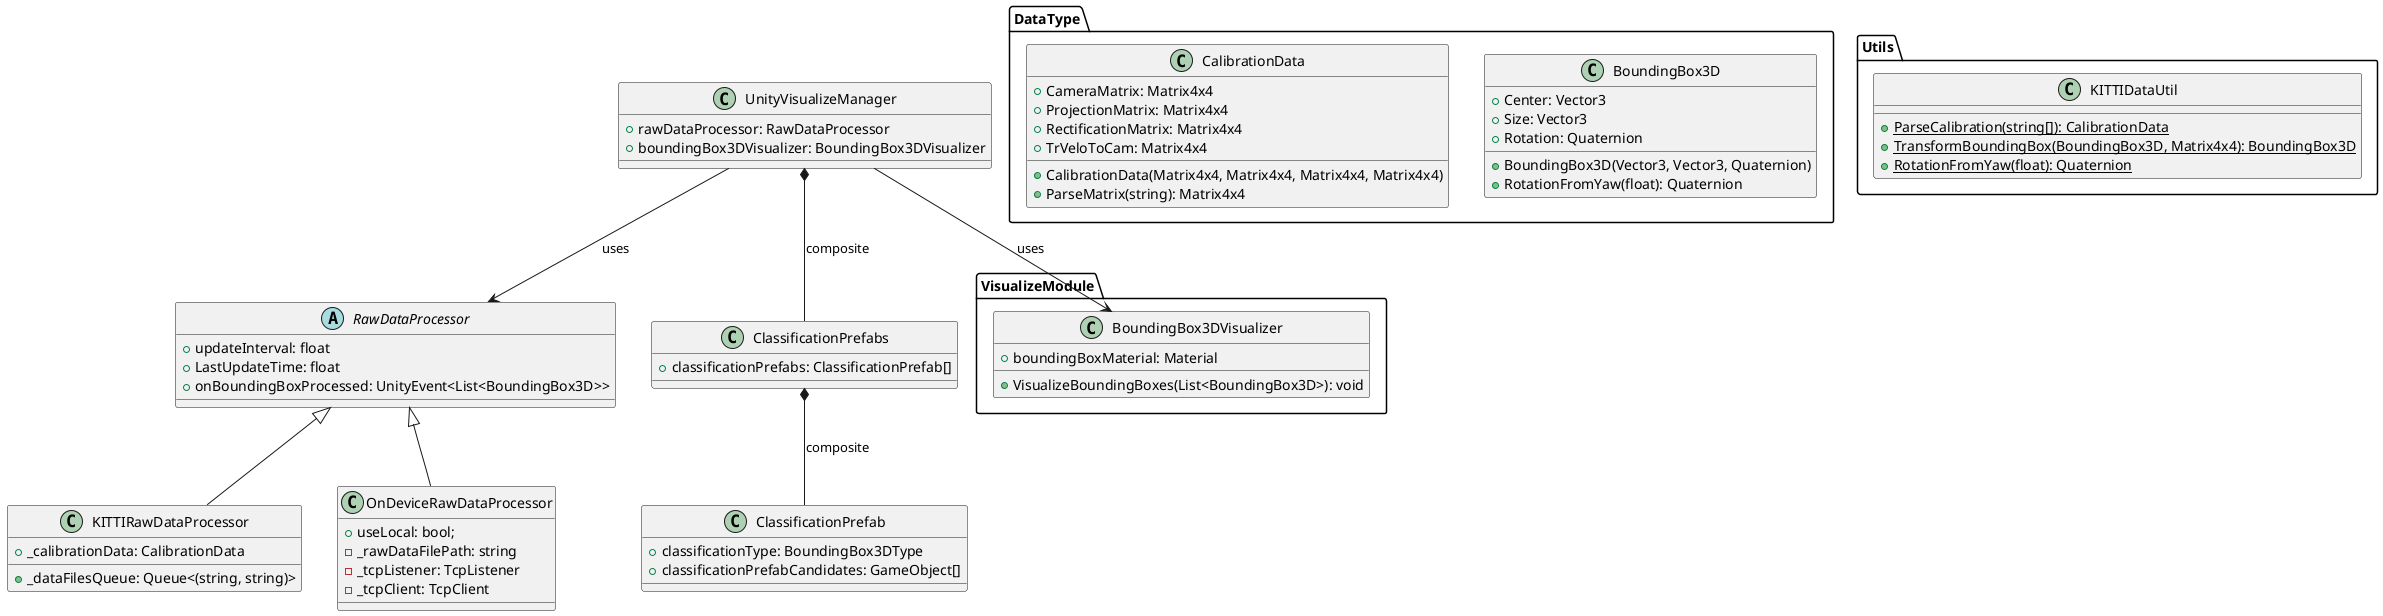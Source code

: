 ﻿@startuml
!define RECTANGLE class

RECTANGLE DataType.BoundingBox3D {
  +Center: Vector3
  +Size: Vector3
  +Rotation: Quaternion
  +BoundingBox3D(Vector3, Vector3, Quaternion)
  +RotationFromYaw(float): Quaternion
}

RECTANGLE DataType.CalibrationData {
  +CameraMatrix: Matrix4x4
  +ProjectionMatrix: Matrix4x4
  +RectificationMatrix: Matrix4x4
  +TrVeloToCam: Matrix4x4
  +CalibrationData(Matrix4x4, Matrix4x4, Matrix4x4, Matrix4x4)
  +ParseMatrix(string): Matrix4x4
}

RECTANGLE Utils.KITTIDataUtil {
  +{static} ParseCalibration(string[]): CalibrationData
  +{static} TransformBoundingBox(BoundingBox3D, Matrix4x4): BoundingBox3D
  +{static} RotationFromYaw(float): Quaternion
}

RECTANGLE VisualizeModule.BoundingBox3DVisualizer {
  +boundingBoxMaterial: Material
  +VisualizeBoundingBoxes(List<BoundingBox3D>): void
}

abstract class RawDataProcessor {
  +updateInterval: float
  +LastUpdateTime: float
  +onBoundingBoxProcessed: UnityEvent<List<BoundingBox3D>>
}

class KITTIRawDataProcessor {
  +_calibrationData: CalibrationData
  +_dataFilesQueue: Queue<(string, string)>
}

class OnDeviceRawDataProcessor {
  +useLocal: bool;
  -_rawDataFilePath: string
  -_tcpListener: TcpListener
  -_tcpClient: TcpClient 
}

class UnityVisualizeManager {
  +rawDataProcessor: RawDataProcessor
  +boundingBox3DVisualizer: BoundingBox3DVisualizer
}

class ClassificationPrefabs {
  +classificationPrefabs: ClassificationPrefab[]
}

class ClassificationPrefab {
  +classificationType: BoundingBox3DType
  +classificationPrefabCandidates: GameObject[]
}

RawDataProcessor <|-- OnDeviceRawDataProcessor
RawDataProcessor <|-- KITTIRawDataProcessor
UnityVisualizeManager --> RawDataProcessor: uses
UnityVisualizeManager --> VisualizeModule.BoundingBox3DVisualizer: uses
UnityVisualizeManager *-- ClassificationPrefabs: composite
ClassificationPrefabs *-- ClassificationPrefab: composite

@enduml